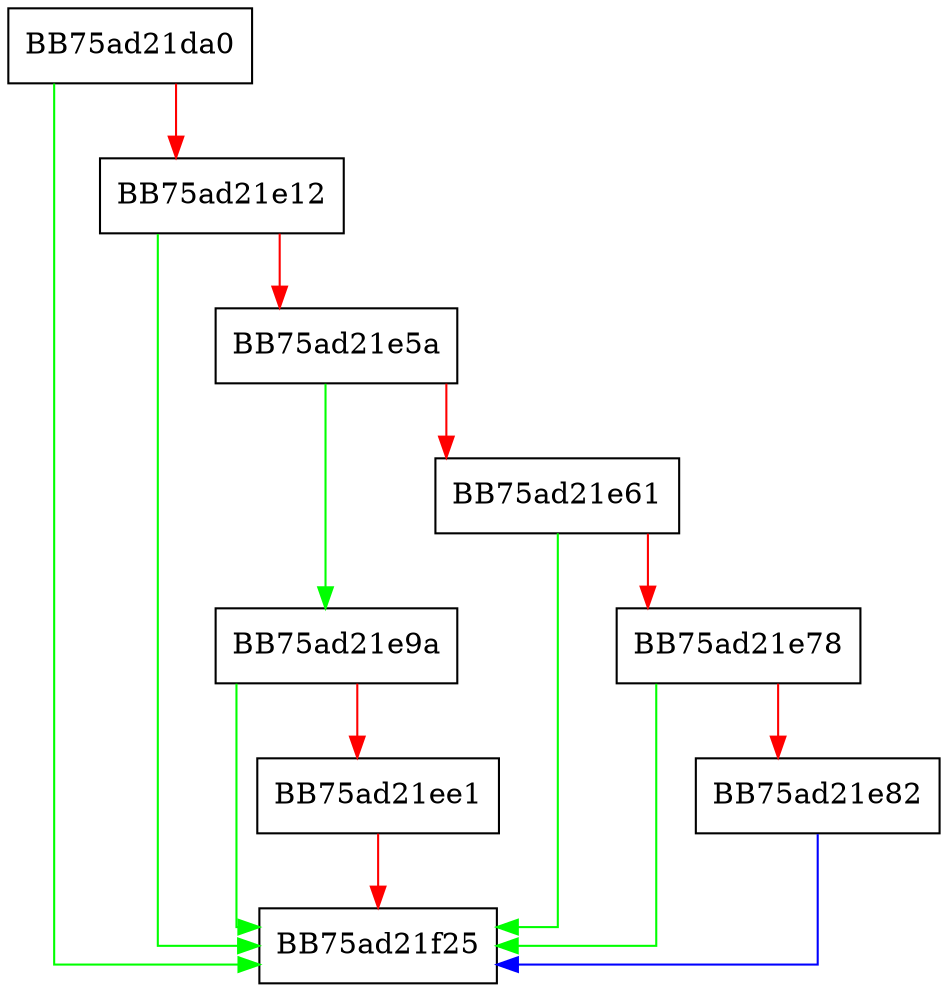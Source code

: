 digraph CreateDissasmFilter2 {
  node [shape="box"];
  graph [splines=ortho];
  BB75ad21da0 -> BB75ad21f25 [color="green"];
  BB75ad21da0 -> BB75ad21e12 [color="red"];
  BB75ad21e12 -> BB75ad21f25 [color="green"];
  BB75ad21e12 -> BB75ad21e5a [color="red"];
  BB75ad21e5a -> BB75ad21e9a [color="green"];
  BB75ad21e5a -> BB75ad21e61 [color="red"];
  BB75ad21e61 -> BB75ad21f25 [color="green"];
  BB75ad21e61 -> BB75ad21e78 [color="red"];
  BB75ad21e78 -> BB75ad21f25 [color="green"];
  BB75ad21e78 -> BB75ad21e82 [color="red"];
  BB75ad21e82 -> BB75ad21f25 [color="blue"];
  BB75ad21e9a -> BB75ad21f25 [color="green"];
  BB75ad21e9a -> BB75ad21ee1 [color="red"];
  BB75ad21ee1 -> BB75ad21f25 [color="red"];
}